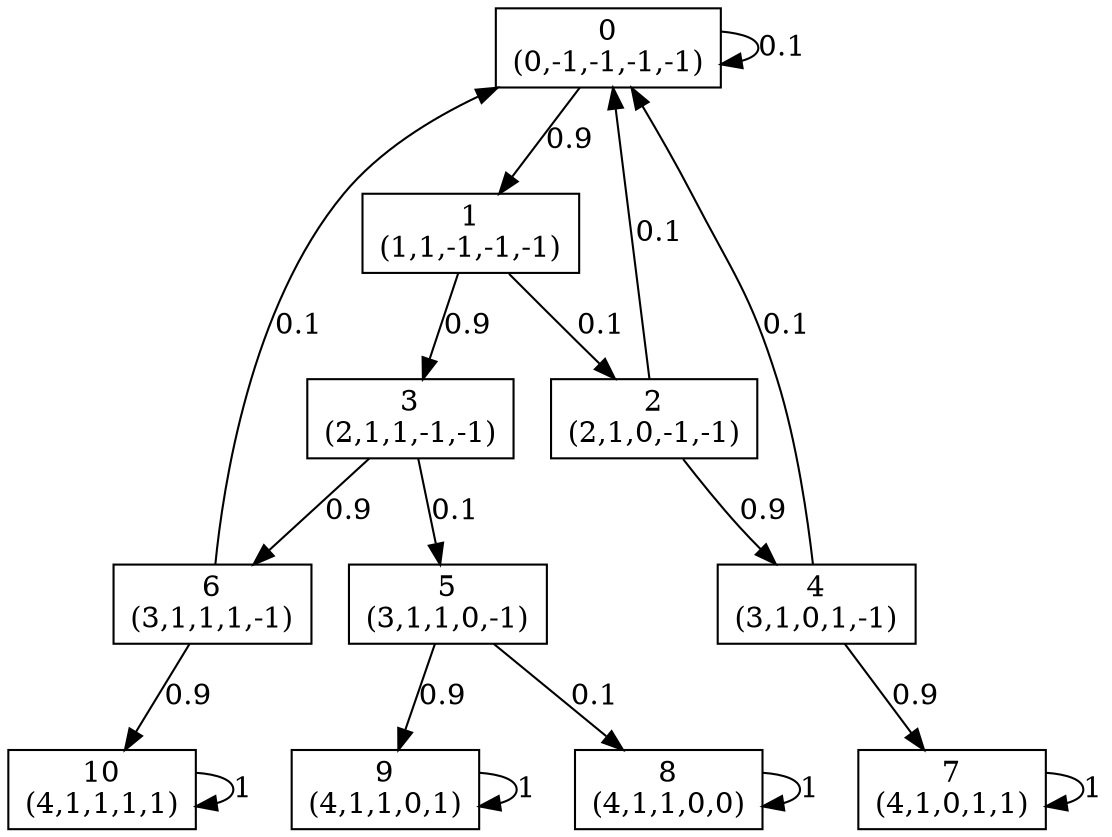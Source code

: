 digraph P {
node [shape=box];
0 -> 0 [ label="0.1" ];
0 -> 1 [ label="0.9" ];
1 -> 2 [ label="0.1" ];
1 -> 3 [ label="0.9" ];
2 -> 0 [ label="0.1" ];
2 -> 4 [ label="0.9" ];
3 -> 5 [ label="0.1" ];
3 -> 6 [ label="0.9" ];
4 -> 0 [ label="0.1" ];
4 -> 7 [ label="0.9" ];
5 -> 8 [ label="0.1" ];
5 -> 9 [ label="0.9" ];
6 -> 0 [ label="0.1" ];
6 -> 10 [ label="0.9" ];
7 -> 7 [ label="1" ];
8 -> 8 [ label="1" ];
9 -> 9 [ label="1" ];
10 -> 10 [ label="1" ];
0 [label="0\n(0,-1,-1,-1,-1)"];
1 [label="1\n(1,1,-1,-1,-1)"];
2 [label="2\n(2,1,0,-1,-1)"];
3 [label="3\n(2,1,1,-1,-1)"];
4 [label="4\n(3,1,0,1,-1)"];
5 [label="5\n(3,1,1,0,-1)"];
6 [label="6\n(3,1,1,1,-1)"];
7 [label="7\n(4,1,0,1,1)"];
8 [label="8\n(4,1,1,0,0)"];
9 [label="9\n(4,1,1,0,1)"];
10 [label="10\n(4,1,1,1,1)"];
}
